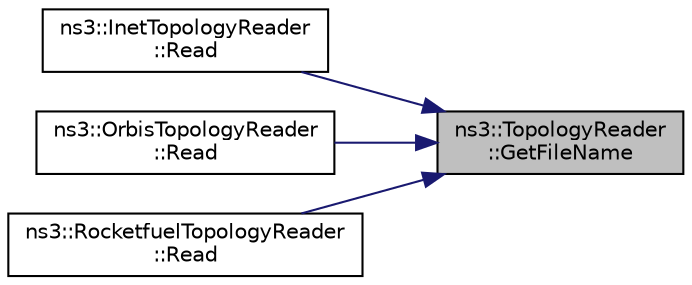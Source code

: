 digraph "ns3::TopologyReader::GetFileName"
{
 // LATEX_PDF_SIZE
  edge [fontname="Helvetica",fontsize="10",labelfontname="Helvetica",labelfontsize="10"];
  node [fontname="Helvetica",fontsize="10",shape=record];
  rankdir="RL";
  Node1 [label="ns3::TopologyReader\l::GetFileName",height=0.2,width=0.4,color="black", fillcolor="grey75", style="filled", fontcolor="black",tooltip="Returns the input file name."];
  Node1 -> Node2 [dir="back",color="midnightblue",fontsize="10",style="solid",fontname="Helvetica"];
  Node2 [label="ns3::InetTopologyReader\l::Read",height=0.2,width=0.4,color="black", fillcolor="white", style="filled",URL="$classns3_1_1_inet_topology_reader.html#adde06adec25a365b75c966d7ee97b932",tooltip="Main topology reading function."];
  Node1 -> Node3 [dir="back",color="midnightblue",fontsize="10",style="solid",fontname="Helvetica"];
  Node3 [label="ns3::OrbisTopologyReader\l::Read",height=0.2,width=0.4,color="black", fillcolor="white", style="filled",URL="$classns3_1_1_orbis_topology_reader.html#afcf2cc29dc07e5a787a63e2a6e807a1a",tooltip="Main topology reading function."];
  Node1 -> Node4 [dir="back",color="midnightblue",fontsize="10",style="solid",fontname="Helvetica"];
  Node4 [label="ns3::RocketfuelTopologyReader\l::Read",height=0.2,width=0.4,color="black", fillcolor="white", style="filled",URL="$classns3_1_1_rocketfuel_topology_reader.html#aecde048f1ebfdce6e886cba1a798f0b1",tooltip="Main topology reading function."];
}
